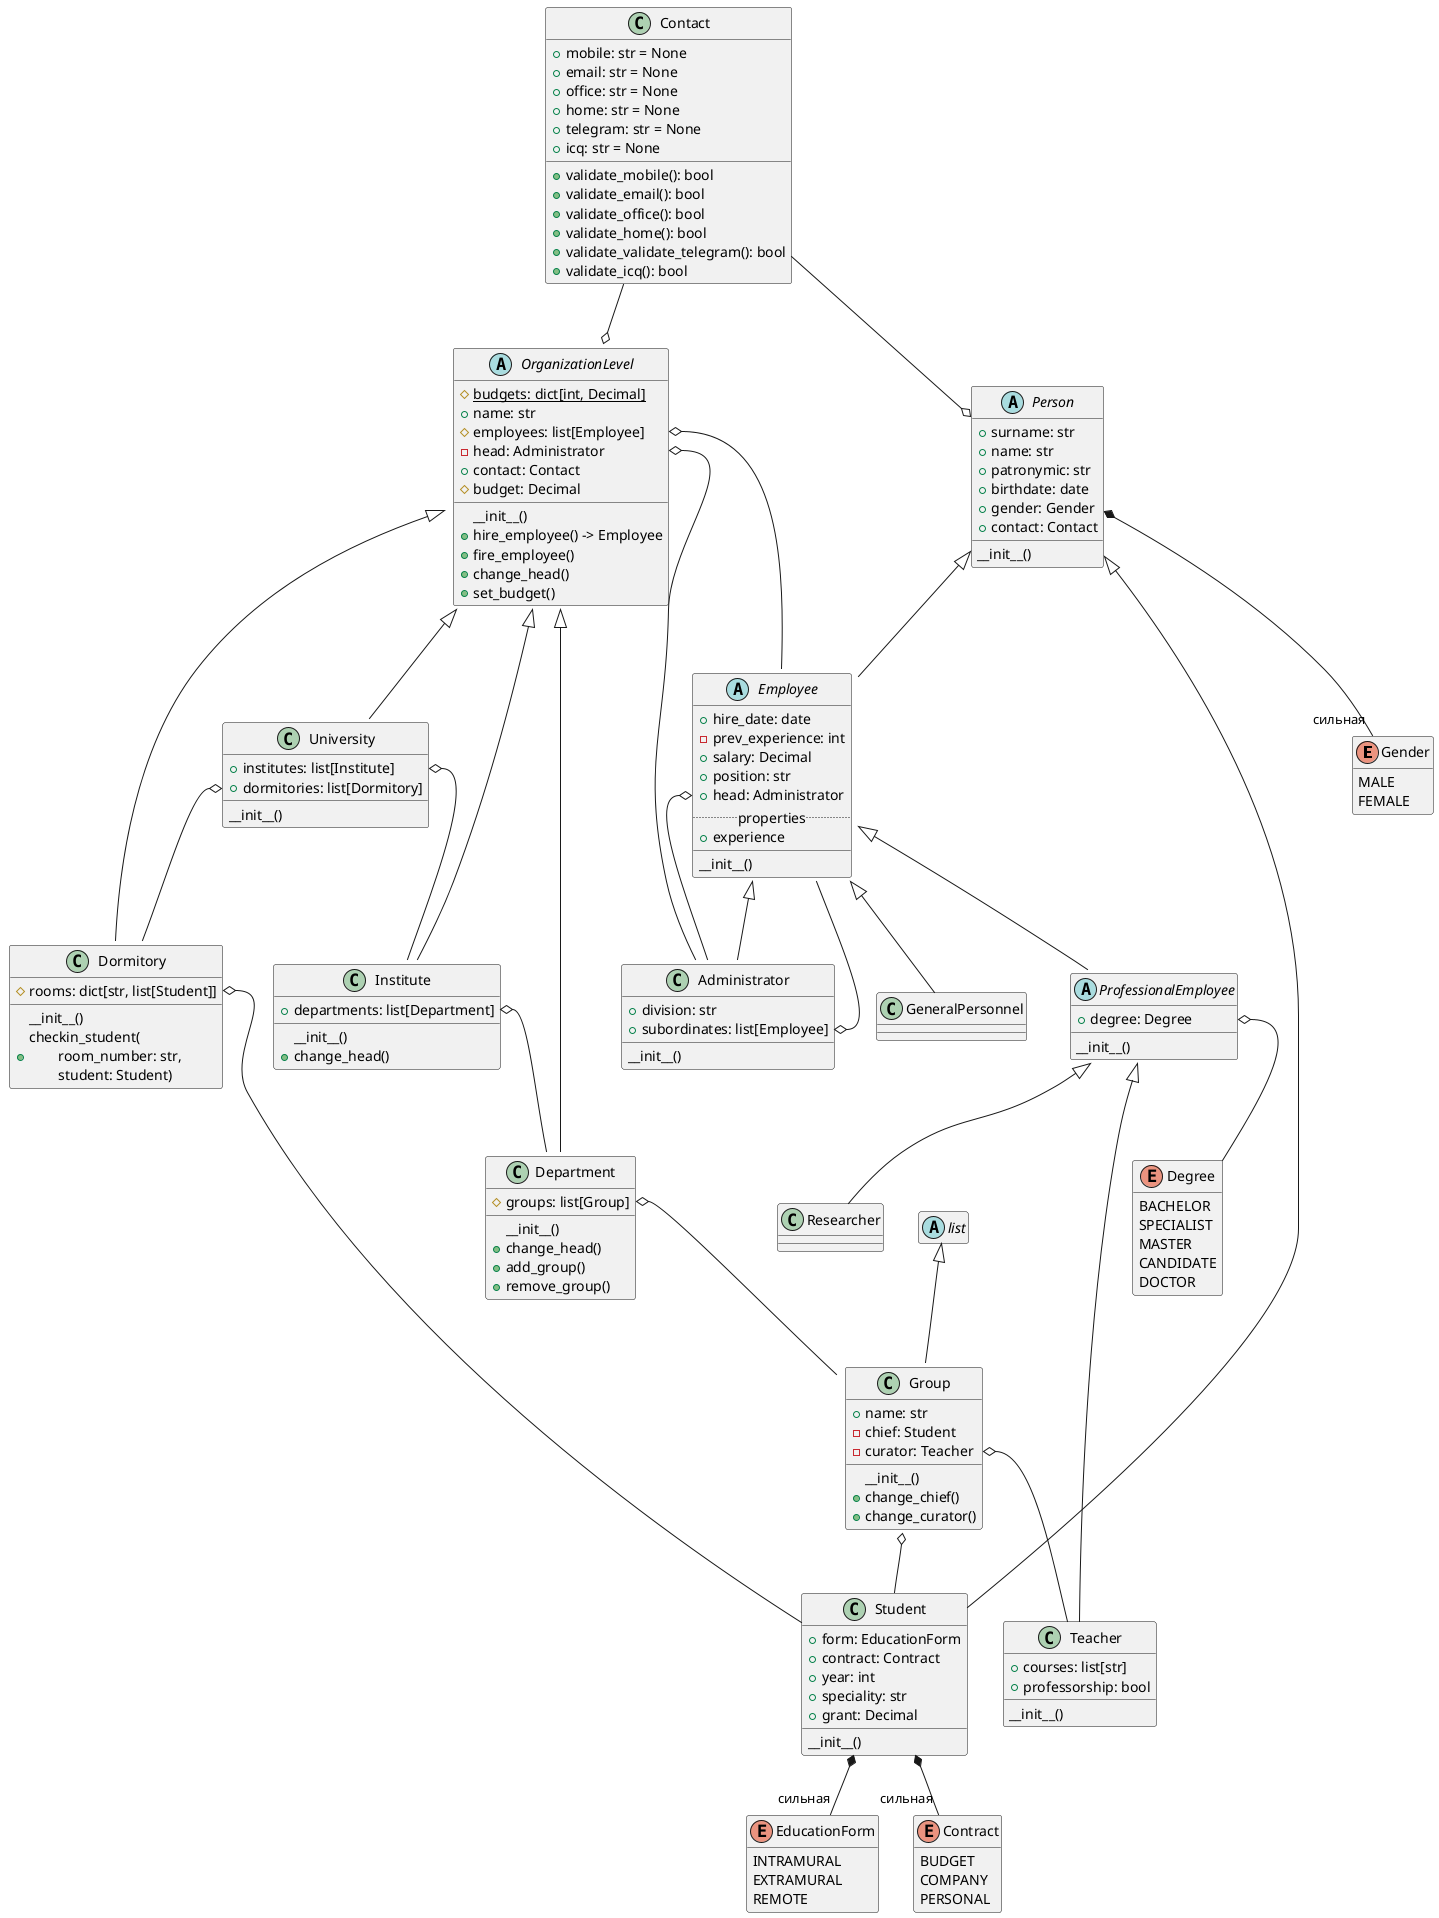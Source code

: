 @startuml

hide enum empty members

enum Gender {
    MALE
    FEMALE
}
enum EducationForm {
    INTRAMURAL
    EXTRAMURAL
    REMOTE
}
enum Contract {
    BUDGET
    COMPANY
    PERSONAL
}
enum Degree {
    BACHELOR
    SPECIALIST
    MASTER
    CANDIDATE
    DOCTOR
}


class Contact {
    +mobile: str = None
    +email: str = None
    +office: str = None
    +home: str = None
    +telegram: str = None
    +icq: str = None
    +validate_mobile(): bool
    +validate_email(): bool
    +validate_office(): bool
    +validate_home(): bool
    +validate_validate_telegram(): bool
    +validate_icq(): bool
}
Contact --o Person
Contact --o OrganizationLevel


abstract class OrganizationLevel {
    {static} #budgets: dict[int, Decimal]
    +name: str
    #employees: list[Employee]
    -head: Administrator
    +contact: Contact
    #budget: Decimal
    __init__()
    +hire_employee() -> Employee
    +fire_employee()
    +change_head()
    +set_budget()
}
OrganizationLevel <|-- University
OrganizationLevel <|-- Institute
OrganizationLevel <|-- Dormitory
OrganizationLevel <|-- Department
OrganizationLevel::head o-- Administrator
OrganizationLevel::employees o-- Employee


class University {
    +institutes: list[Institute]
    +dormitories: list[Dormitory]
    __init__()
}
University::institutes o-- Institute
University::dormitories o-- Dormitory


class Institute {
    +departments: list[Department]
    __init__()
    +change_head()
}
Institute::departments o-- Department


class Dormitory {
    #rooms: dict[str, list[Student]]
    __init__()
    +checkin_student(\n\troom_number: str, \n\tstudent: Student)
}
Dormitory::rooms o-- Student


class Department {
    #groups: list[Group]
    __init__()
    +change_head()
    +add_group()
    +remove_group()
}
Department::groups o-- Group


abstract class list
hide list empty members
list <|-- Group


class Group {
    +name: str
    -chief: Student
    -curator: Teacher
    __init__()
    +change_chief()
    +change_curator()
}
Group o-- Student
Group::curator o-- Teacher


class Student {
    +form: EducationForm
    +contract: Contract
    +year: int
    +speciality: str
    +grant: Decimal
    __init__()
}
Student *-- "сильная" EducationForm
Student *-- "сильная" Contract


class Teacher {
    +courses: list[str]
    +professorship: bool
    __init__()
}


class Researcher


abstract class ProfessionalEmployee {
    +degree: Degree
    __init__()
}
ProfessionalEmployee <|-- Teacher
ProfessionalEmployee <|-- Researcher
ProfessionalEmployee::degree o-- Degree


class Administrator {
    +division: str
    +subordinates: list[Employee]
    __init__()
}
Administrator::subordinates o-- Employee


class GeneralPersonnel


abstract class Employee {
    +hire_date: date
    -prev_experience: int
    +salary: Decimal
    +position: str
    +head: Administrator
    .. properties ..
    +experience
    __
    __init__()
}
Employee <|-- GeneralPersonnel
Employee <|-- Administrator
Employee <|-- ProfessionalEmployee
Employee::head o-- Administrator


abstract class Person {
    +surname: str
    +name: str
    +patronymic: str
    +birthdate: date
    +gender: Gender
    +contact: Contact
    __init__()
}
Person <|-- Student
Person <|-- Employee
Person *-- "сильная" Gender


@enduml